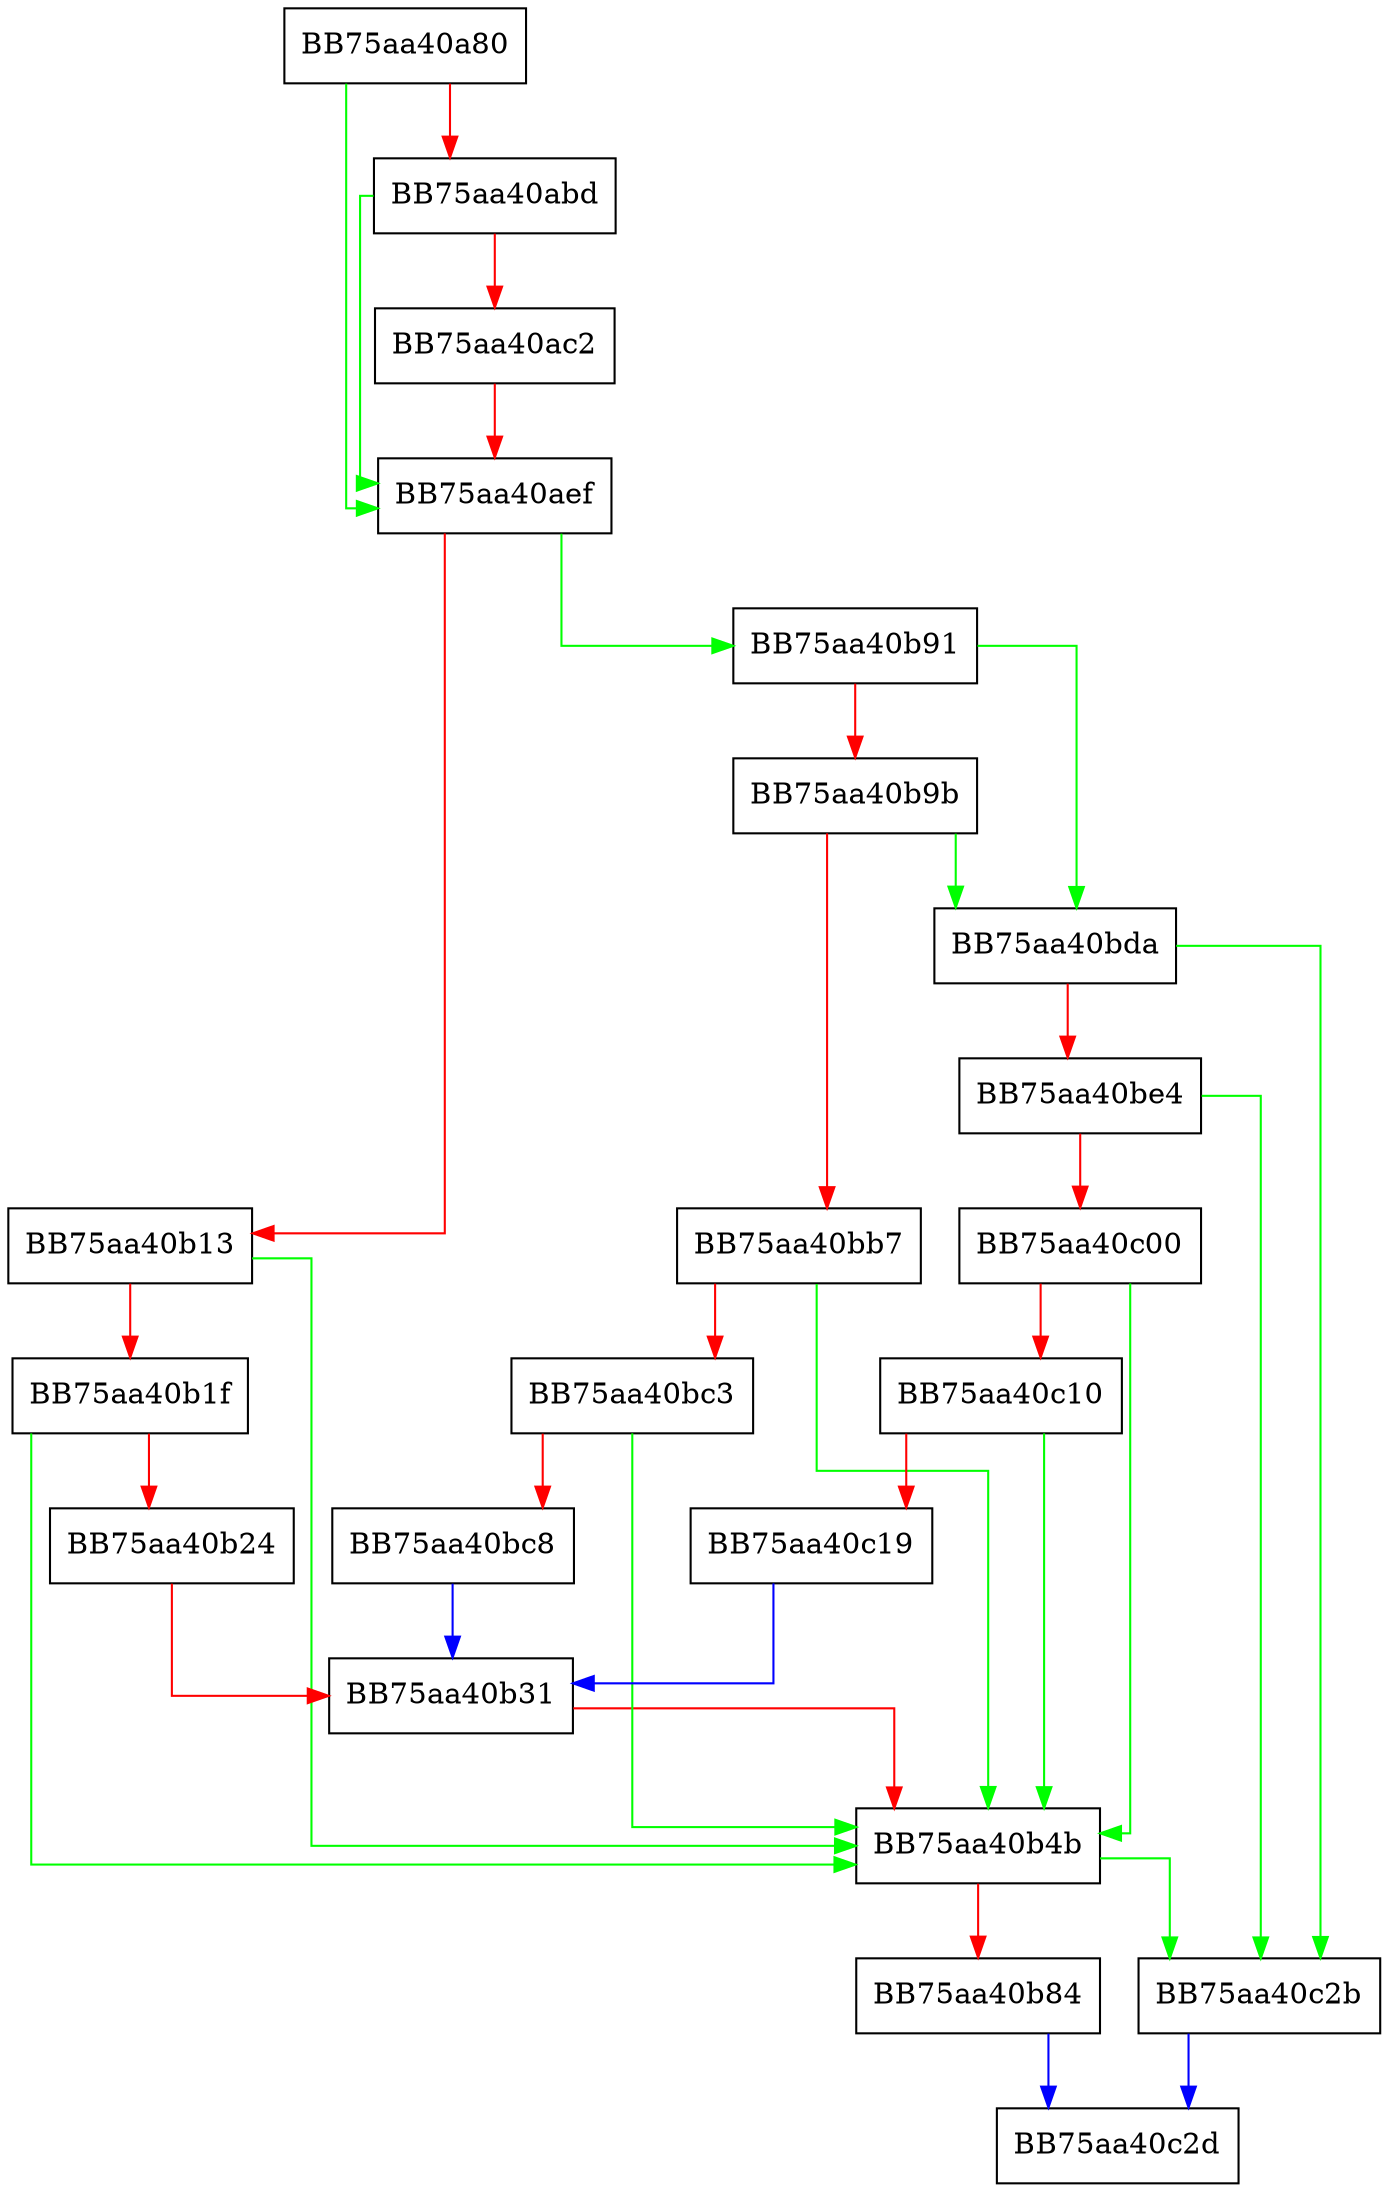 digraph swf_scan_nid {
  node [shape="box"];
  graph [splines=ortho];
  BB75aa40a80 -> BB75aa40aef [color="green"];
  BB75aa40a80 -> BB75aa40abd [color="red"];
  BB75aa40abd -> BB75aa40aef [color="green"];
  BB75aa40abd -> BB75aa40ac2 [color="red"];
  BB75aa40ac2 -> BB75aa40aef [color="red"];
  BB75aa40aef -> BB75aa40b91 [color="green"];
  BB75aa40aef -> BB75aa40b13 [color="red"];
  BB75aa40b13 -> BB75aa40b4b [color="green"];
  BB75aa40b13 -> BB75aa40b1f [color="red"];
  BB75aa40b1f -> BB75aa40b4b [color="green"];
  BB75aa40b1f -> BB75aa40b24 [color="red"];
  BB75aa40b24 -> BB75aa40b31 [color="red"];
  BB75aa40b31 -> BB75aa40b4b [color="red"];
  BB75aa40b4b -> BB75aa40c2b [color="green"];
  BB75aa40b4b -> BB75aa40b84 [color="red"];
  BB75aa40b84 -> BB75aa40c2d [color="blue"];
  BB75aa40b91 -> BB75aa40bda [color="green"];
  BB75aa40b91 -> BB75aa40b9b [color="red"];
  BB75aa40b9b -> BB75aa40bda [color="green"];
  BB75aa40b9b -> BB75aa40bb7 [color="red"];
  BB75aa40bb7 -> BB75aa40b4b [color="green"];
  BB75aa40bb7 -> BB75aa40bc3 [color="red"];
  BB75aa40bc3 -> BB75aa40b4b [color="green"];
  BB75aa40bc3 -> BB75aa40bc8 [color="red"];
  BB75aa40bc8 -> BB75aa40b31 [color="blue"];
  BB75aa40bda -> BB75aa40c2b [color="green"];
  BB75aa40bda -> BB75aa40be4 [color="red"];
  BB75aa40be4 -> BB75aa40c2b [color="green"];
  BB75aa40be4 -> BB75aa40c00 [color="red"];
  BB75aa40c00 -> BB75aa40b4b [color="green"];
  BB75aa40c00 -> BB75aa40c10 [color="red"];
  BB75aa40c10 -> BB75aa40b4b [color="green"];
  BB75aa40c10 -> BB75aa40c19 [color="red"];
  BB75aa40c19 -> BB75aa40b31 [color="blue"];
  BB75aa40c2b -> BB75aa40c2d [color="blue"];
}